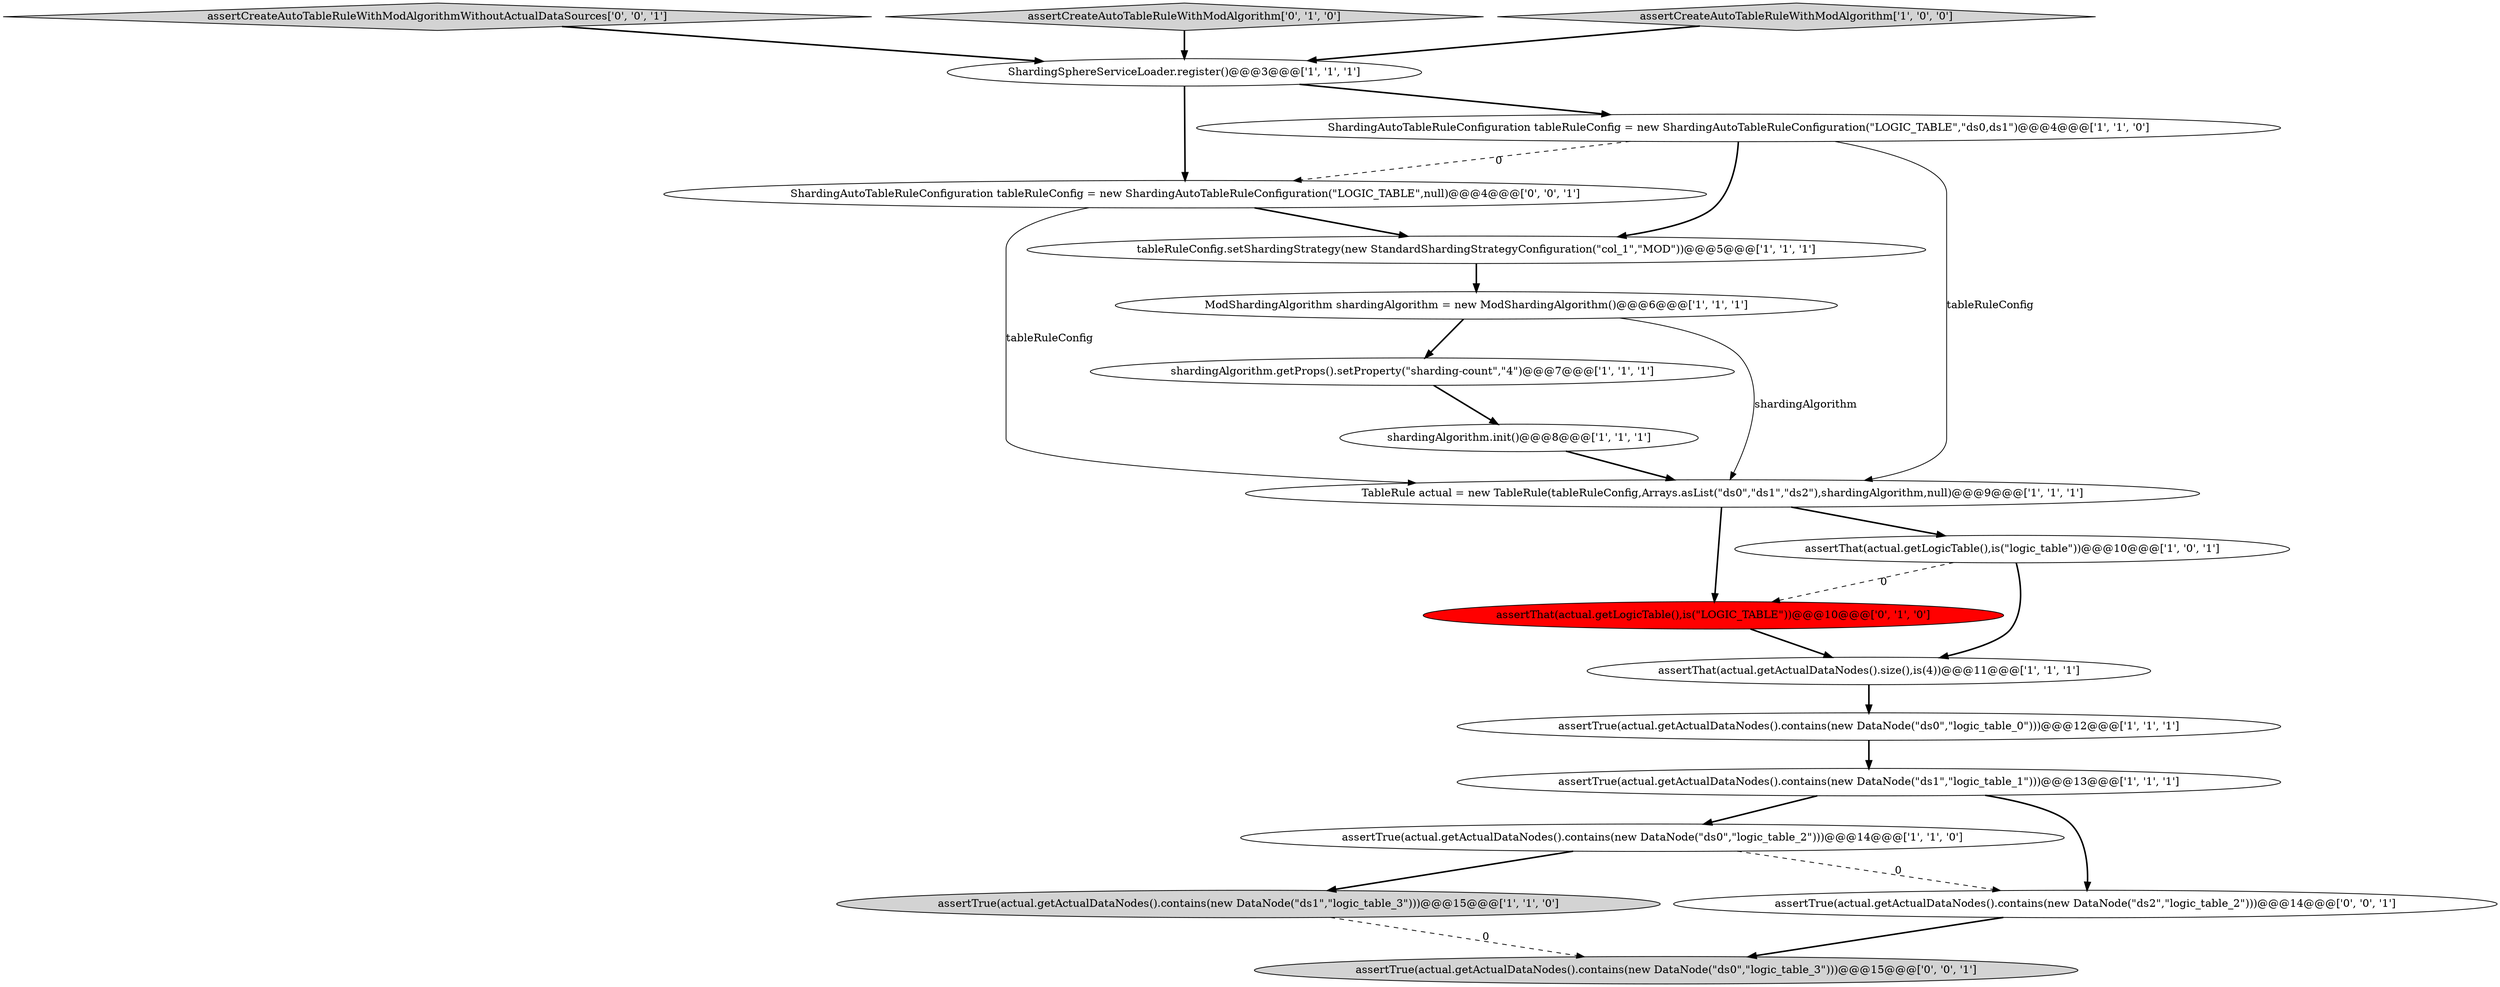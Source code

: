 digraph {
10 [style = filled, label = "assertTrue(actual.getActualDataNodes().contains(new DataNode(\"ds0\",\"logic_table_2\")))@@@14@@@['1', '1', '0']", fillcolor = white, shape = ellipse image = "AAA0AAABBB1BBB"];
14 [style = filled, label = "assertThat(actual.getLogicTable(),is(\"LOGIC_TABLE\"))@@@10@@@['0', '1', '0']", fillcolor = red, shape = ellipse image = "AAA1AAABBB2BBB"];
9 [style = filled, label = "ModShardingAlgorithm shardingAlgorithm = new ModShardingAlgorithm()@@@6@@@['1', '1', '1']", fillcolor = white, shape = ellipse image = "AAA0AAABBB1BBB"];
17 [style = filled, label = "assertCreateAutoTableRuleWithModAlgorithmWithoutActualDataSources['0', '0', '1']", fillcolor = lightgray, shape = diamond image = "AAA0AAABBB3BBB"];
11 [style = filled, label = "assertTrue(actual.getActualDataNodes().contains(new DataNode(\"ds1\",\"logic_table_1\")))@@@13@@@['1', '1', '1']", fillcolor = white, shape = ellipse image = "AAA0AAABBB1BBB"];
18 [style = filled, label = "ShardingAutoTableRuleConfiguration tableRuleConfig = new ShardingAutoTableRuleConfiguration(\"LOGIC_TABLE\",null)@@@4@@@['0', '0', '1']", fillcolor = white, shape = ellipse image = "AAA0AAABBB3BBB"];
3 [style = filled, label = "tableRuleConfig.setShardingStrategy(new StandardShardingStrategyConfiguration(\"col_1\",\"MOD\"))@@@5@@@['1', '1', '1']", fillcolor = white, shape = ellipse image = "AAA0AAABBB1BBB"];
6 [style = filled, label = "assertThat(actual.getLogicTable(),is(\"logic_table\"))@@@10@@@['1', '0', '1']", fillcolor = white, shape = ellipse image = "AAA0AAABBB1BBB"];
12 [style = filled, label = "TableRule actual = new TableRule(tableRuleConfig,Arrays.asList(\"ds0\",\"ds1\",\"ds2\"),shardingAlgorithm,null)@@@9@@@['1', '1', '1']", fillcolor = white, shape = ellipse image = "AAA0AAABBB1BBB"];
19 [style = filled, label = "assertTrue(actual.getActualDataNodes().contains(new DataNode(\"ds0\",\"logic_table_3\")))@@@15@@@['0', '0', '1']", fillcolor = lightgray, shape = ellipse image = "AAA0AAABBB3BBB"];
2 [style = filled, label = "shardingAlgorithm.init()@@@8@@@['1', '1', '1']", fillcolor = white, shape = ellipse image = "AAA0AAABBB1BBB"];
15 [style = filled, label = "assertCreateAutoTableRuleWithModAlgorithm['0', '1', '0']", fillcolor = lightgray, shape = diamond image = "AAA0AAABBB2BBB"];
0 [style = filled, label = "assertCreateAutoTableRuleWithModAlgorithm['1', '0', '0']", fillcolor = lightgray, shape = diamond image = "AAA0AAABBB1BBB"];
4 [style = filled, label = "assertTrue(actual.getActualDataNodes().contains(new DataNode(\"ds1\",\"logic_table_3\")))@@@15@@@['1', '1', '0']", fillcolor = lightgray, shape = ellipse image = "AAA0AAABBB1BBB"];
13 [style = filled, label = "ShardingAutoTableRuleConfiguration tableRuleConfig = new ShardingAutoTableRuleConfiguration(\"LOGIC_TABLE\",\"ds0,ds1\")@@@4@@@['1', '1', '0']", fillcolor = white, shape = ellipse image = "AAA0AAABBB1BBB"];
5 [style = filled, label = "ShardingSphereServiceLoader.register()@@@3@@@['1', '1', '1']", fillcolor = white, shape = ellipse image = "AAA0AAABBB1BBB"];
8 [style = filled, label = "shardingAlgorithm.getProps().setProperty(\"sharding-count\",\"4\")@@@7@@@['1', '1', '1']", fillcolor = white, shape = ellipse image = "AAA0AAABBB1BBB"];
16 [style = filled, label = "assertTrue(actual.getActualDataNodes().contains(new DataNode(\"ds2\",\"logic_table_2\")))@@@14@@@['0', '0', '1']", fillcolor = white, shape = ellipse image = "AAA0AAABBB3BBB"];
1 [style = filled, label = "assertThat(actual.getActualDataNodes().size(),is(4))@@@11@@@['1', '1', '1']", fillcolor = white, shape = ellipse image = "AAA0AAABBB1BBB"];
7 [style = filled, label = "assertTrue(actual.getActualDataNodes().contains(new DataNode(\"ds0\",\"logic_table_0\")))@@@12@@@['1', '1', '1']", fillcolor = white, shape = ellipse image = "AAA0AAABBB1BBB"];
11->16 [style = bold, label=""];
18->3 [style = bold, label=""];
17->5 [style = bold, label=""];
7->11 [style = bold, label=""];
9->12 [style = solid, label="shardingAlgorithm"];
5->18 [style = bold, label=""];
18->12 [style = solid, label="tableRuleConfig"];
6->14 [style = dashed, label="0"];
16->19 [style = bold, label=""];
9->8 [style = bold, label=""];
12->6 [style = bold, label=""];
1->7 [style = bold, label=""];
15->5 [style = bold, label=""];
2->12 [style = bold, label=""];
14->1 [style = bold, label=""];
13->12 [style = solid, label="tableRuleConfig"];
3->9 [style = bold, label=""];
6->1 [style = bold, label=""];
13->3 [style = bold, label=""];
8->2 [style = bold, label=""];
11->10 [style = bold, label=""];
5->13 [style = bold, label=""];
12->14 [style = bold, label=""];
10->4 [style = bold, label=""];
4->19 [style = dashed, label="0"];
10->16 [style = dashed, label="0"];
13->18 [style = dashed, label="0"];
0->5 [style = bold, label=""];
}
